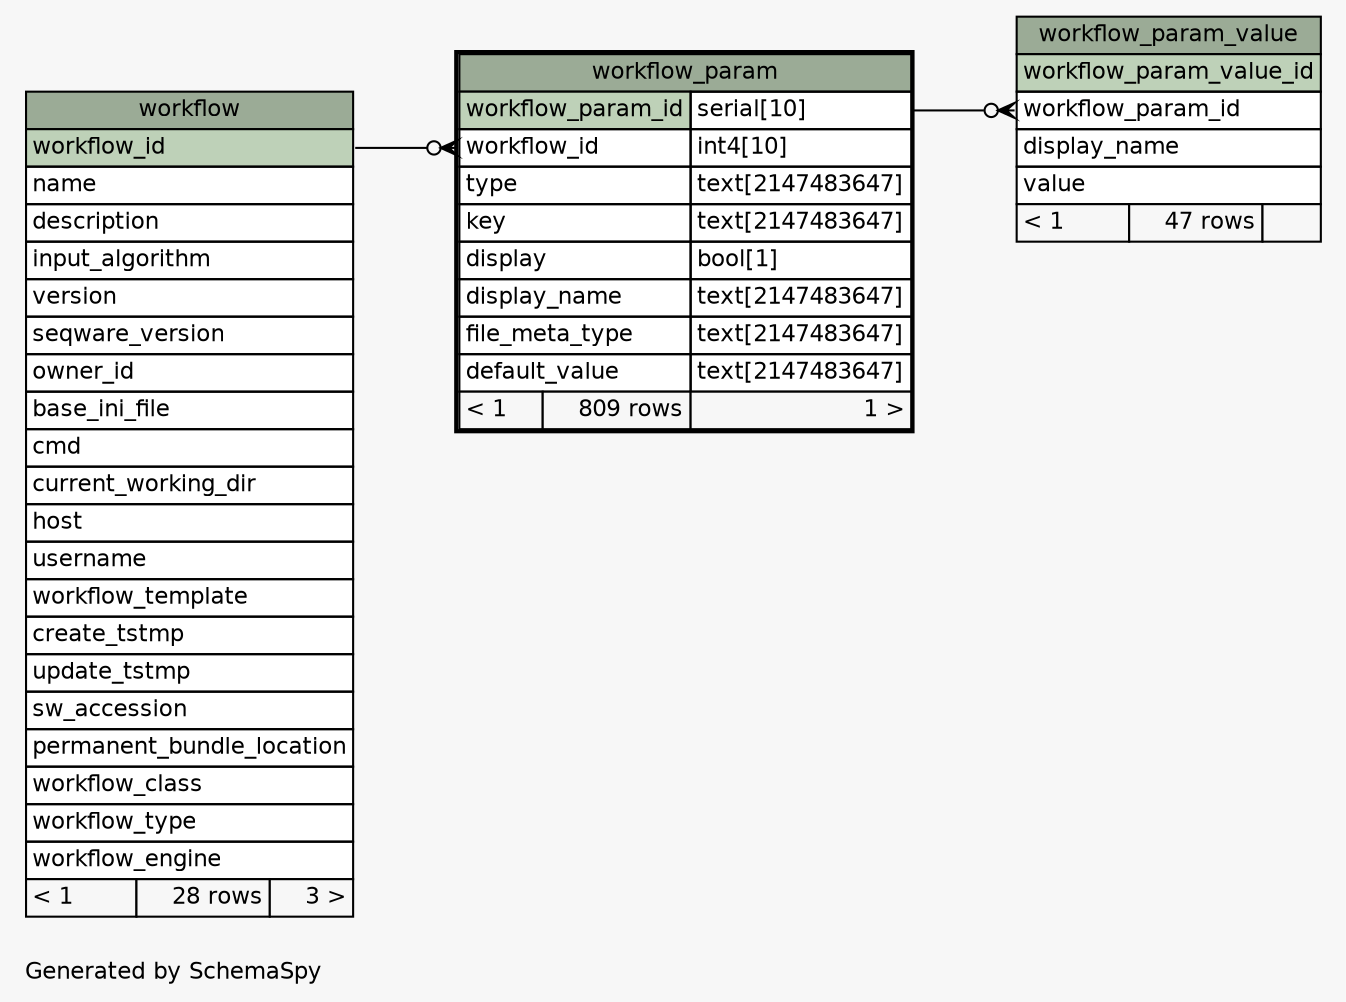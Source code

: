 // dot 2.32.0 on Mac OS X 10.8.3
// SchemaSpy rev 590
digraph "oneDegreeRelationshipsDiagram" {
  graph [
    rankdir="RL"
    bgcolor="#f7f7f7"
    label="\nGenerated by SchemaSpy"
    labeljust="l"
    nodesep="0.18"
    ranksep="0.46"
    fontname="Helvetica"
    fontsize="11"
  ];
  node [
    fontname="Helvetica"
    fontsize="11"
    shape="plaintext"
  ];
  edge [
    arrowsize="0.8"
  ];
  "workflow_param":"workflow_id":w -> "workflow":"workflow_id":e [arrowhead=none dir=back arrowtail=crowodot];
  "workflow_param_value":"workflow_param_id":w -> "workflow_param":"workflow_param_id.type":e [arrowhead=none dir=back arrowtail=crowodot];
  "workflow" [
    label=<
    <TABLE BORDER="0" CELLBORDER="1" CELLSPACING="0" BGCOLOR="#ffffff">
      <TR><TD COLSPAN="3" BGCOLOR="#9bab96" ALIGN="CENTER">workflow</TD></TR>
      <TR><TD PORT="workflow_id" COLSPAN="3" BGCOLOR="#bed1b8" ALIGN="LEFT">workflow_id</TD></TR>
      <TR><TD PORT="name" COLSPAN="3" ALIGN="LEFT">name</TD></TR>
      <TR><TD PORT="description" COLSPAN="3" ALIGN="LEFT">description</TD></TR>
      <TR><TD PORT="input_algorithm" COLSPAN="3" ALIGN="LEFT">input_algorithm</TD></TR>
      <TR><TD PORT="version" COLSPAN="3" ALIGN="LEFT">version</TD></TR>
      <TR><TD PORT="seqware_version" COLSPAN="3" ALIGN="LEFT">seqware_version</TD></TR>
      <TR><TD PORT="owner_id" COLSPAN="3" ALIGN="LEFT">owner_id</TD></TR>
      <TR><TD PORT="base_ini_file" COLSPAN="3" ALIGN="LEFT">base_ini_file</TD></TR>
      <TR><TD PORT="cmd" COLSPAN="3" ALIGN="LEFT">cmd</TD></TR>
      <TR><TD PORT="current_working_dir" COLSPAN="3" ALIGN="LEFT">current_working_dir</TD></TR>
      <TR><TD PORT="host" COLSPAN="3" ALIGN="LEFT">host</TD></TR>
      <TR><TD PORT="username" COLSPAN="3" ALIGN="LEFT">username</TD></TR>
      <TR><TD PORT="workflow_template" COLSPAN="3" ALIGN="LEFT">workflow_template</TD></TR>
      <TR><TD PORT="create_tstmp" COLSPAN="3" ALIGN="LEFT">create_tstmp</TD></TR>
      <TR><TD PORT="update_tstmp" COLSPAN="3" ALIGN="LEFT">update_tstmp</TD></TR>
      <TR><TD PORT="sw_accession" COLSPAN="3" ALIGN="LEFT">sw_accession</TD></TR>
      <TR><TD PORT="permanent_bundle_location" COLSPAN="3" ALIGN="LEFT">permanent_bundle_location</TD></TR>
      <TR><TD PORT="workflow_class" COLSPAN="3" ALIGN="LEFT">workflow_class</TD></TR>
      <TR><TD PORT="workflow_type" COLSPAN="3" ALIGN="LEFT">workflow_type</TD></TR>
      <TR><TD PORT="workflow_engine" COLSPAN="3" ALIGN="LEFT">workflow_engine</TD></TR>
      <TR><TD ALIGN="LEFT" BGCOLOR="#f7f7f7">&lt; 1</TD><TD ALIGN="RIGHT" BGCOLOR="#f7f7f7">28 rows</TD><TD ALIGN="RIGHT" BGCOLOR="#f7f7f7">3 &gt;</TD></TR>
    </TABLE>>
    URL="workflow.html"
    tooltip="workflow"
  ];
  "workflow_param" [
    label=<
    <TABLE BORDER="2" CELLBORDER="1" CELLSPACING="0" BGCOLOR="#ffffff">
      <TR><TD COLSPAN="3" BGCOLOR="#9bab96" ALIGN="CENTER">workflow_param</TD></TR>
      <TR><TD PORT="workflow_param_id" COLSPAN="2" BGCOLOR="#bed1b8" ALIGN="LEFT">workflow_param_id</TD><TD PORT="workflow_param_id.type" ALIGN="LEFT">serial[10]</TD></TR>
      <TR><TD PORT="workflow_id" COLSPAN="2" ALIGN="LEFT">workflow_id</TD><TD PORT="workflow_id.type" ALIGN="LEFT">int4[10]</TD></TR>
      <TR><TD PORT="type" COLSPAN="2" ALIGN="LEFT">type</TD><TD PORT="type.type" ALIGN="LEFT">text[2147483647]</TD></TR>
      <TR><TD PORT="key" COLSPAN="2" ALIGN="LEFT">key</TD><TD PORT="key.type" ALIGN="LEFT">text[2147483647]</TD></TR>
      <TR><TD PORT="display" COLSPAN="2" ALIGN="LEFT">display</TD><TD PORT="display.type" ALIGN="LEFT">bool[1]</TD></TR>
      <TR><TD PORT="display_name" COLSPAN="2" ALIGN="LEFT">display_name</TD><TD PORT="display_name.type" ALIGN="LEFT">text[2147483647]</TD></TR>
      <TR><TD PORT="file_meta_type" COLSPAN="2" ALIGN="LEFT">file_meta_type</TD><TD PORT="file_meta_type.type" ALIGN="LEFT">text[2147483647]</TD></TR>
      <TR><TD PORT="default_value" COLSPAN="2" ALIGN="LEFT">default_value</TD><TD PORT="default_value.type" ALIGN="LEFT">text[2147483647]</TD></TR>
      <TR><TD ALIGN="LEFT" BGCOLOR="#f7f7f7">&lt; 1</TD><TD ALIGN="RIGHT" BGCOLOR="#f7f7f7">809 rows</TD><TD ALIGN="RIGHT" BGCOLOR="#f7f7f7">1 &gt;</TD></TR>
    </TABLE>>
    URL="workflow_param.html"
    tooltip="workflow_param"
  ];
  "workflow_param_value" [
    label=<
    <TABLE BORDER="0" CELLBORDER="1" CELLSPACING="0" BGCOLOR="#ffffff">
      <TR><TD COLSPAN="3" BGCOLOR="#9bab96" ALIGN="CENTER">workflow_param_value</TD></TR>
      <TR><TD PORT="workflow_param_value_id" COLSPAN="3" BGCOLOR="#bed1b8" ALIGN="LEFT">workflow_param_value_id</TD></TR>
      <TR><TD PORT="workflow_param_id" COLSPAN="3" ALIGN="LEFT">workflow_param_id</TD></TR>
      <TR><TD PORT="display_name" COLSPAN="3" ALIGN="LEFT">display_name</TD></TR>
      <TR><TD PORT="value" COLSPAN="3" ALIGN="LEFT">value</TD></TR>
      <TR><TD ALIGN="LEFT" BGCOLOR="#f7f7f7">&lt; 1</TD><TD ALIGN="RIGHT" BGCOLOR="#f7f7f7">47 rows</TD><TD ALIGN="RIGHT" BGCOLOR="#f7f7f7">  </TD></TR>
    </TABLE>>
    URL="workflow_param_value.html"
    tooltip="workflow_param_value"
  ];
}
